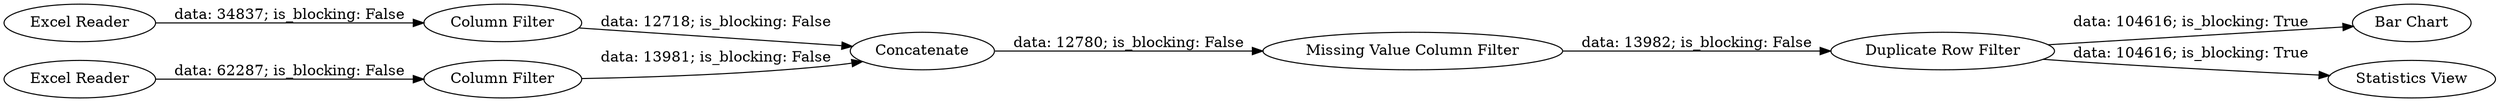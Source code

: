 digraph {
	"-4318437886647309436_25" [label="Excel Reader"]
	"-4318437886647309436_24" [label="Missing Value Column Filter"]
	"-4318437886647309436_21" [label=Concatenate]
	"-4318437886647309436_29" [label="Bar Chart"]
	"-4318437886647309436_28" [label="Statistics View"]
	"-4318437886647309436_22" [label="Column Filter"]
	"-4318437886647309436_12" [label="Column Filter"]
	"-4318437886647309436_26" [label="Excel Reader"]
	"-4318437886647309436_27" [label="Duplicate Row Filter"]
	"-4318437886647309436_21" -> "-4318437886647309436_24" [label="data: 12780; is_blocking: False"]
	"-4318437886647309436_22" -> "-4318437886647309436_21" [label="data: 13981; is_blocking: False"]
	"-4318437886647309436_27" -> "-4318437886647309436_28" [label="data: 104616; is_blocking: True"]
	"-4318437886647309436_25" -> "-4318437886647309436_12" [label="data: 34837; is_blocking: False"]
	"-4318437886647309436_12" -> "-4318437886647309436_21" [label="data: 12718; is_blocking: False"]
	"-4318437886647309436_26" -> "-4318437886647309436_22" [label="data: 62287; is_blocking: False"]
	"-4318437886647309436_24" -> "-4318437886647309436_27" [label="data: 13982; is_blocking: False"]
	"-4318437886647309436_27" -> "-4318437886647309436_29" [label="data: 104616; is_blocking: True"]
	rankdir=LR
}
